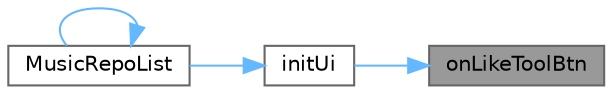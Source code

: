 digraph "onLikeToolBtn"
{
 // LATEX_PDF_SIZE
  bgcolor="transparent";
  edge [fontname=Helvetica,fontsize=10,labelfontname=Helvetica,labelfontsize=10];
  node [fontname=Helvetica,fontsize=10,shape=box,height=0.2,width=0.4];
  rankdir="RL";
  Node1 [id="Node000001",label="onLikeToolBtn",height=0.2,width=0.4,color="gray40", fillcolor="grey60", style="filled", fontcolor="black",tooltip="收藏按钮点击槽函数"];
  Node1 -> Node2 [id="edge1_Node000001_Node000002",dir="back",color="steelblue1",style="solid",tooltip=" "];
  Node2 [id="Node000002",label="initUi",height=0.2,width=0.4,color="grey40", fillcolor="white", style="filled",URL="$class_music_repo_list.html#afba6e95967cc3eb25fd518f7bde6ec04",tooltip="初始化界面"];
  Node2 -> Node3 [id="edge2_Node000002_Node000003",dir="back",color="steelblue1",style="solid",tooltip=" "];
  Node3 [id="Node000003",label="MusicRepoList",height=0.2,width=0.4,color="grey40", fillcolor="white", style="filled",URL="$class_music_repo_list.html#a64b74f592064e72b3dc65b1b054e644b",tooltip="构造函数，初始化音乐仓库列表项"];
  Node3 -> Node3 [id="edge3_Node000003_Node000003",dir="back",color="steelblue1",style="solid",tooltip=" "];
}
